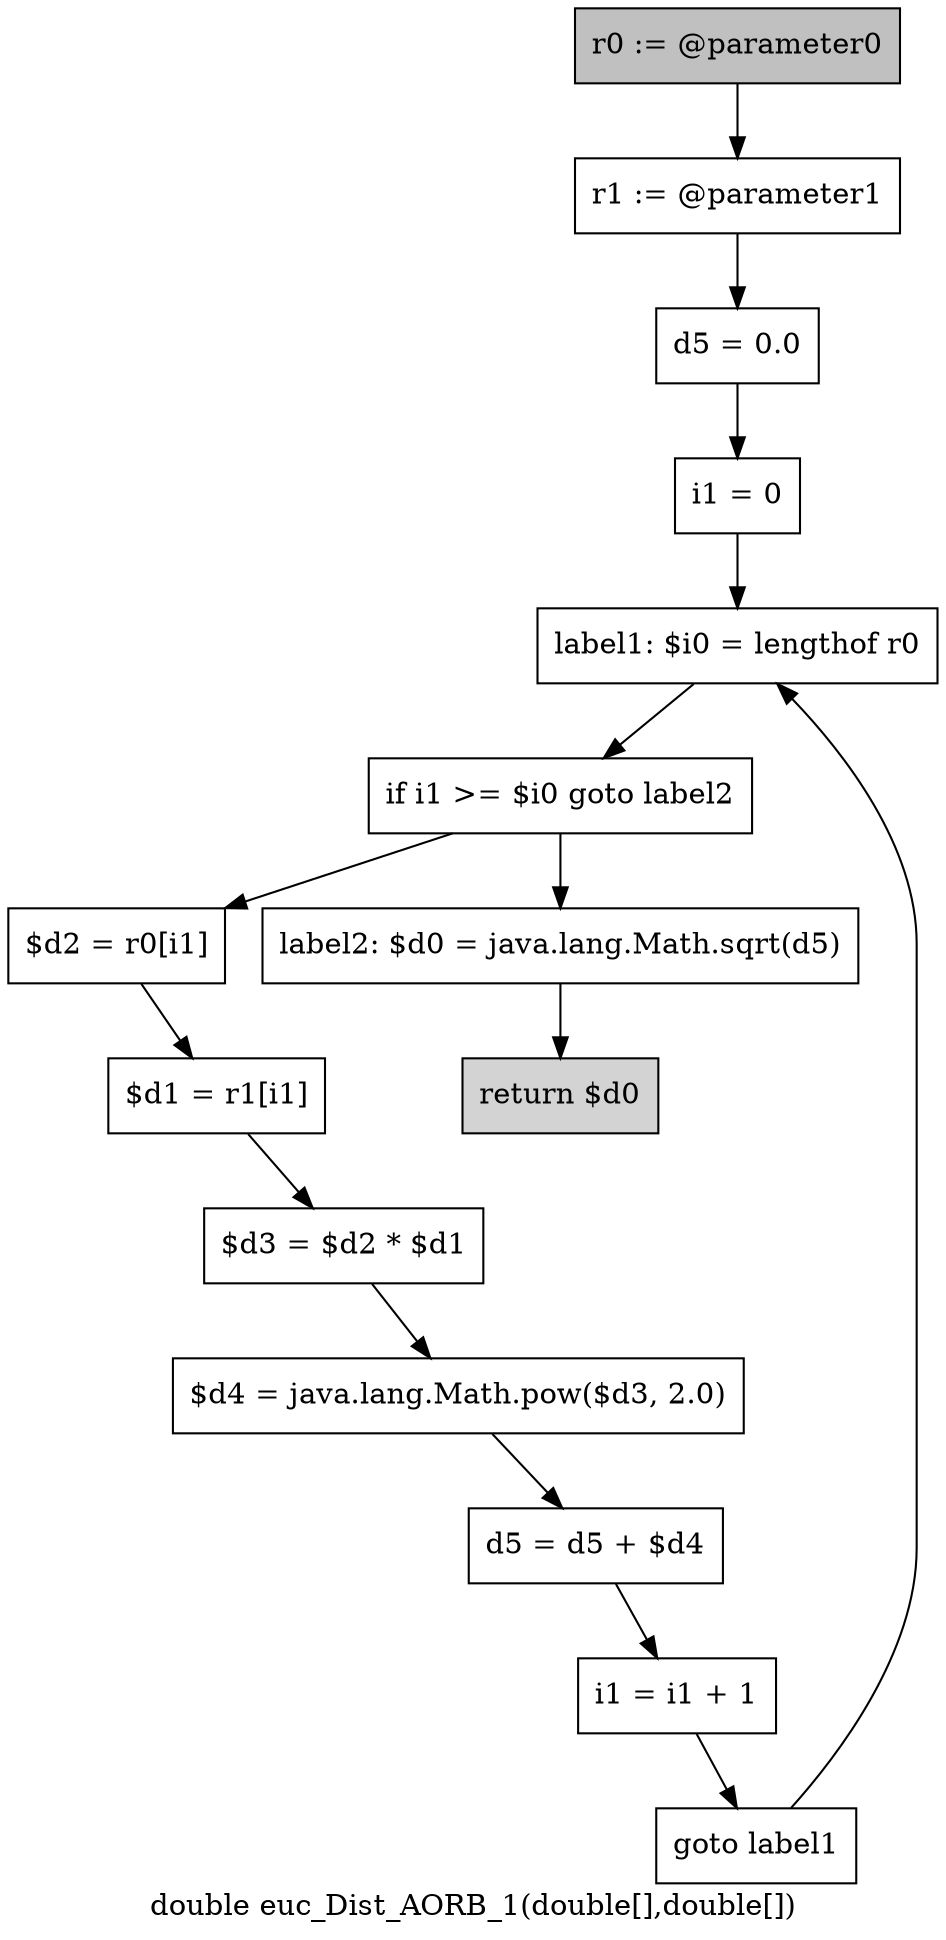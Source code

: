 digraph "double euc_Dist_AORB_1(double[],double[])" {
    label="double euc_Dist_AORB_1(double[],double[])";
    node [shape=box];
    "0" [style=filled,fillcolor=gray,label="r0 := @parameter0",];
    "1" [label="r1 := @parameter1",];
    "0"->"1";
    "2" [label="d5 = 0.0",];
    "1"->"2";
    "3" [label="i1 = 0",];
    "2"->"3";
    "4" [label="label1: $i0 = lengthof r0",];
    "3"->"4";
    "5" [label="if i1 >= $i0 goto label2",];
    "4"->"5";
    "6" [label="$d2 = r0[i1]",];
    "5"->"6";
    "13" [label="label2: $d0 = java.lang.Math.sqrt(d5)",];
    "5"->"13";
    "7" [label="$d1 = r1[i1]",];
    "6"->"7";
    "8" [label="$d3 = $d2 * $d1",];
    "7"->"8";
    "9" [label="$d4 = java.lang.Math.pow($d3, 2.0)",];
    "8"->"9";
    "10" [label="d5 = d5 + $d4",];
    "9"->"10";
    "11" [label="i1 = i1 + 1",];
    "10"->"11";
    "12" [label="goto label1",];
    "11"->"12";
    "12"->"4";
    "14" [style=filled,fillcolor=lightgray,label="return $d0",];
    "13"->"14";
}
